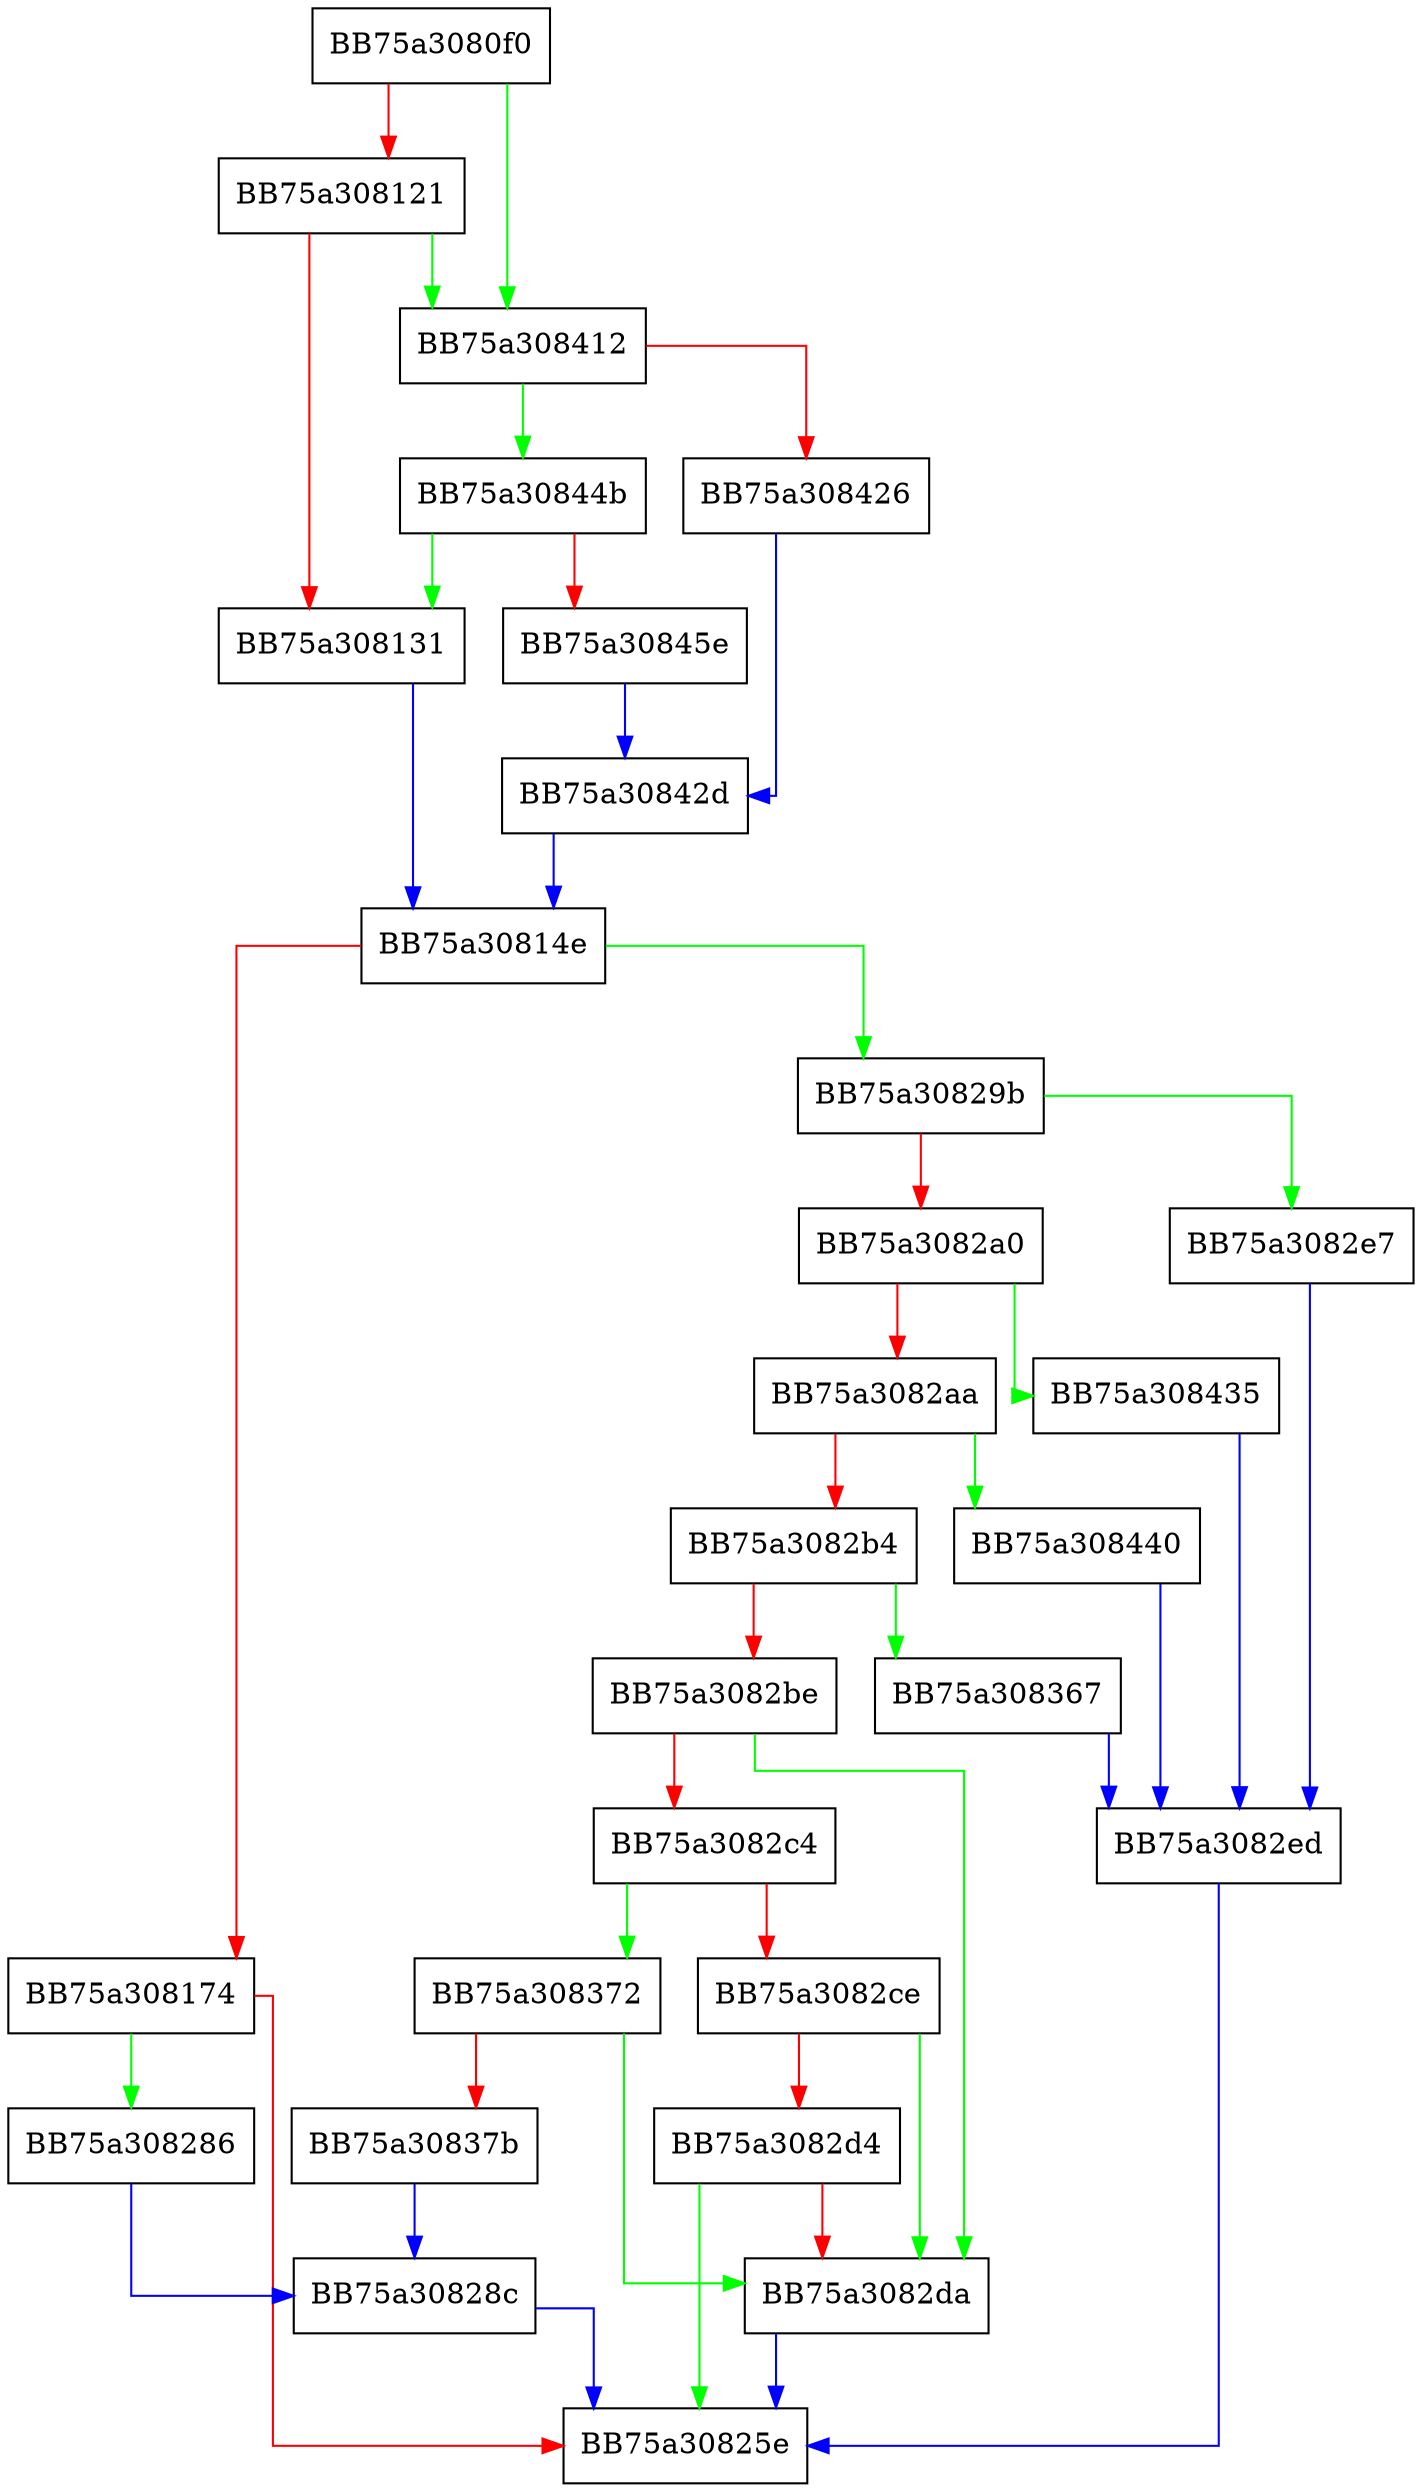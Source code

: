 digraph FPU_DA {
  node [shape="box"];
  graph [splines=ortho];
  BB75a3080f0 -> BB75a308412 [color="green"];
  BB75a3080f0 -> BB75a308121 [color="red"];
  BB75a308121 -> BB75a308412 [color="green"];
  BB75a308121 -> BB75a308131 [color="red"];
  BB75a308131 -> BB75a30814e [color="blue"];
  BB75a30814e -> BB75a30829b [color="green"];
  BB75a30814e -> BB75a308174 [color="red"];
  BB75a308174 -> BB75a308286 [color="green"];
  BB75a308174 -> BB75a30825e [color="red"];
  BB75a308286 -> BB75a30828c [color="blue"];
  BB75a30828c -> BB75a30825e [color="blue"];
  BB75a30829b -> BB75a3082e7 [color="green"];
  BB75a30829b -> BB75a3082a0 [color="red"];
  BB75a3082a0 -> BB75a308435 [color="green"];
  BB75a3082a0 -> BB75a3082aa [color="red"];
  BB75a3082aa -> BB75a308440 [color="green"];
  BB75a3082aa -> BB75a3082b4 [color="red"];
  BB75a3082b4 -> BB75a308367 [color="green"];
  BB75a3082b4 -> BB75a3082be [color="red"];
  BB75a3082be -> BB75a3082da [color="green"];
  BB75a3082be -> BB75a3082c4 [color="red"];
  BB75a3082c4 -> BB75a308372 [color="green"];
  BB75a3082c4 -> BB75a3082ce [color="red"];
  BB75a3082ce -> BB75a3082da [color="green"];
  BB75a3082ce -> BB75a3082d4 [color="red"];
  BB75a3082d4 -> BB75a30825e [color="green"];
  BB75a3082d4 -> BB75a3082da [color="red"];
  BB75a3082da -> BB75a30825e [color="blue"];
  BB75a3082e7 -> BB75a3082ed [color="blue"];
  BB75a3082ed -> BB75a30825e [color="blue"];
  BB75a308367 -> BB75a3082ed [color="blue"];
  BB75a308372 -> BB75a3082da [color="green"];
  BB75a308372 -> BB75a30837b [color="red"];
  BB75a30837b -> BB75a30828c [color="blue"];
  BB75a308412 -> BB75a30844b [color="green"];
  BB75a308412 -> BB75a308426 [color="red"];
  BB75a308426 -> BB75a30842d [color="blue"];
  BB75a30842d -> BB75a30814e [color="blue"];
  BB75a308435 -> BB75a3082ed [color="blue"];
  BB75a308440 -> BB75a3082ed [color="blue"];
  BB75a30844b -> BB75a308131 [color="green"];
  BB75a30844b -> BB75a30845e [color="red"];
  BB75a30845e -> BB75a30842d [color="blue"];
}